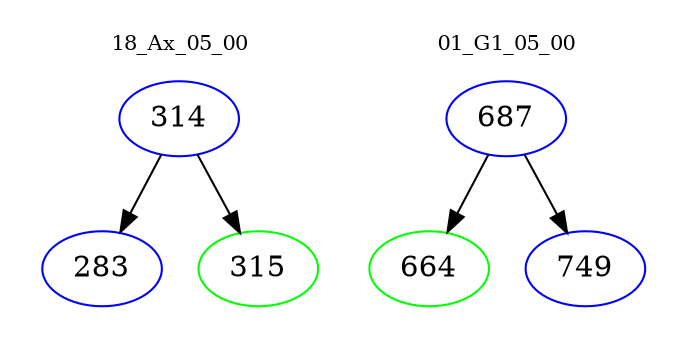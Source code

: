 digraph{
subgraph cluster_0 {
color = white
label = "18_Ax_05_00";
fontsize=10;
T0_314 [label="314", color="blue"]
T0_314 -> T0_283 [color="black"]
T0_283 [label="283", color="blue"]
T0_314 -> T0_315 [color="black"]
T0_315 [label="315", color="green"]
}
subgraph cluster_1 {
color = white
label = "01_G1_05_00";
fontsize=10;
T1_687 [label="687", color="blue"]
T1_687 -> T1_664 [color="black"]
T1_664 [label="664", color="green"]
T1_687 -> T1_749 [color="black"]
T1_749 [label="749", color="blue"]
}
}
